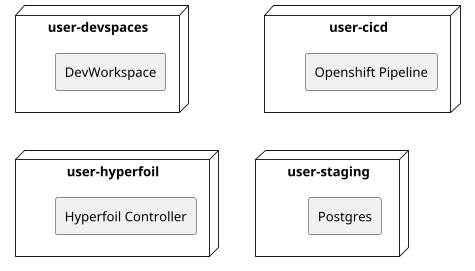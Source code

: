 @startuml

skinparam dpi 300
allow_mixing
' left to right direction
scale 0.3

node "user-devspaces" as devpsacesNode {
    agent "DevWorkspace" as devworkspace
}

node "user-cicd" as cicdNode {
    agent "Openshift Pipeline" as pipeline
}

node "user-hyperfoil" as hyperfoilNode {
    agent "Hyperfoil Controller" as hyperfoil
}

node "user-staging" as stagingNode {
    agent "Postgres" as pg
}

cicdNode -[hidden]-> stagingNode
devpsacesNode -[hidden]-> hyperfoilNode

@enduml
